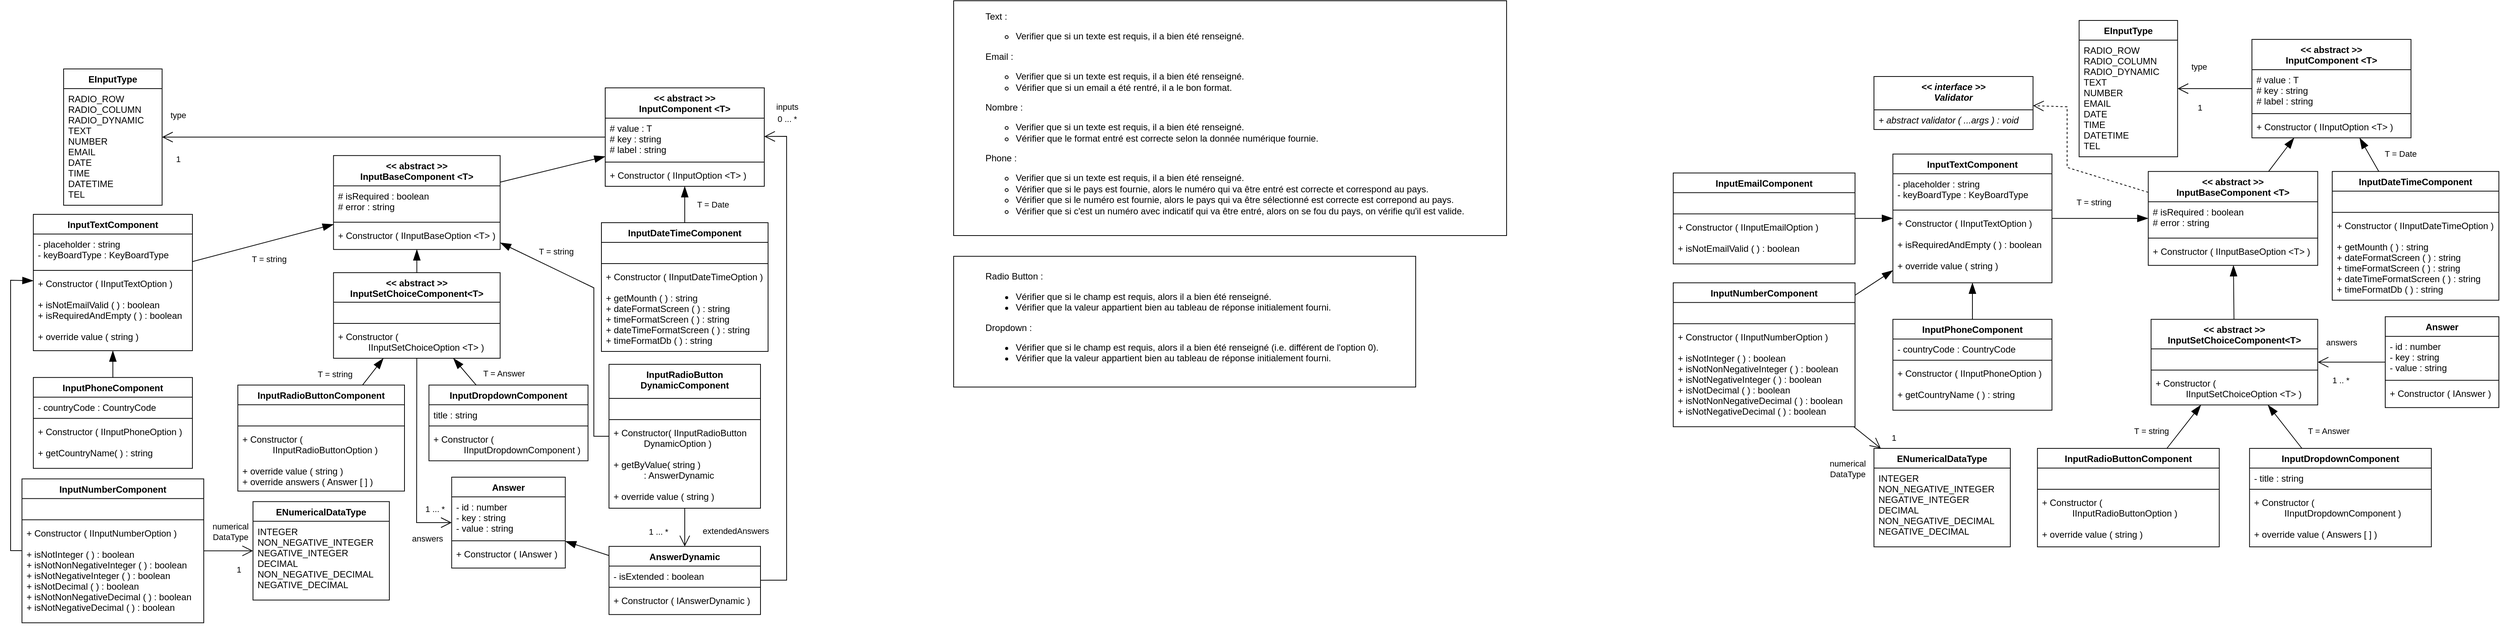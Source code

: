 <mxfile version="20.3.0" type="device"><diagram id="oLknjcHuUUipxlA5i6N5" name="Page-1"><mxGraphModel dx="2464" dy="1600" grid="1" gridSize="10" guides="1" tooltips="1" connect="1" arrows="1" fold="1" page="1" pageScale="1" pageWidth="1169" pageHeight="827" math="0" shadow="0"><root><mxCell id="0"/><mxCell id="1" parent="0"/><mxCell id="k_0akFqak8C3ro5YNcgT-1" value="&lt;&lt; abstract &gt;&gt;&#10;InputComponent &lt;T&gt;" style="swimlane;fontStyle=1;align=center;verticalAlign=top;childLayout=stackLayout;horizontal=1;startSize=40;horizontalStack=0;resizeParent=1;resizeParentMax=0;resizeLast=0;collapsible=1;marginBottom=0;" parent="1" vertex="1"><mxGeometry x="970" y="155" width="210" height="130" as="geometry"/></mxCell><mxCell id="k_0akFqak8C3ro5YNcgT-2" value="# value : T&#10;# key : string&#10;# label : string" style="text;strokeColor=none;fillColor=none;align=left;verticalAlign=top;spacingLeft=4;spacingRight=4;overflow=hidden;rotatable=0;points=[[0,0.5],[1,0.5]];portConstraint=eastwest;" parent="k_0akFqak8C3ro5YNcgT-1" vertex="1"><mxGeometry y="40" width="210" height="54" as="geometry"/></mxCell><mxCell id="k_0akFqak8C3ro5YNcgT-3" value="" style="line;strokeWidth=1;fillColor=none;align=left;verticalAlign=middle;spacingTop=-1;spacingLeft=3;spacingRight=3;rotatable=0;labelPosition=right;points=[];portConstraint=eastwest;" parent="k_0akFqak8C3ro5YNcgT-1" vertex="1"><mxGeometry y="94" width="210" height="8" as="geometry"/></mxCell><mxCell id="k_0akFqak8C3ro5YNcgT-4" value="+ Constructor ( IInputOption &lt;T&gt; )" style="text;strokeColor=none;fillColor=none;align=left;verticalAlign=top;spacingLeft=4;spacingRight=4;overflow=hidden;rotatable=0;points=[[0,0.5],[1,0.5]];portConstraint=eastwest;" parent="k_0akFqak8C3ro5YNcgT-1" vertex="1"><mxGeometry y="102" width="210" height="28" as="geometry"/></mxCell><mxCell id="k_0akFqak8C3ro5YNcgT-5" value="EInputType" style="swimlane;fontStyle=1;align=center;verticalAlign=top;childLayout=stackLayout;horizontal=1;startSize=26;horizontalStack=0;resizeParent=1;resizeParentMax=0;resizeLast=0;collapsible=1;marginBottom=0;" parent="1" vertex="1"><mxGeometry x="255" y="130" width="130" height="180" as="geometry"/></mxCell><mxCell id="k_0akFqak8C3ro5YNcgT-6" value="RADIO_ROW&#10;    RADIO_COLUMN&#10;    RADIO_DYNAMIC&#10;    TEXT&#10;    NUMBER&#10;    EMAIL&#10;    DATE&#10;    TIME&#10;    DATETIME&#10;TEL" style="text;strokeColor=none;fillColor=none;align=left;verticalAlign=top;spacingLeft=4;spacingRight=4;overflow=hidden;rotatable=0;points=[[0,0.5],[1,0.5]];portConstraint=eastwest;" parent="k_0akFqak8C3ro5YNcgT-5" vertex="1"><mxGeometry y="26" width="130" height="154" as="geometry"/></mxCell><mxCell id="k_0akFqak8C3ro5YNcgT-7" value="" style="endArrow=open;html=1;rounded=0;endFill=0;endSize=12;startSize=12;" parent="1" source="k_0akFqak8C3ro5YNcgT-1" target="k_0akFqak8C3ro5YNcgT-5" edge="1"><mxGeometry width="50" height="50" relative="1" as="geometry"><mxPoint x="688" y="475" as="sourcePoint"/><mxPoint x="738" y="425" as="targetPoint"/></mxGeometry></mxCell><mxCell id="k_0akFqak8C3ro5YNcgT-8" value="type" style="edgeLabel;html=1;align=center;verticalAlign=middle;resizable=0;points=[];" parent="k_0akFqak8C3ro5YNcgT-7" vertex="1" connectable="0"><mxGeometry x="-0.674" relative="1" as="geometry"><mxPoint x="-469" y="-29" as="offset"/></mxGeometry></mxCell><mxCell id="k_0akFqak8C3ro5YNcgT-9" value="1" style="edgeLabel;html=1;align=center;verticalAlign=middle;resizable=0;points=[];" parent="k_0akFqak8C3ro5YNcgT-7" vertex="1" connectable="0"><mxGeometry x="-0.396" y="-3" relative="1" as="geometry"><mxPoint x="-388" y="32" as="offset"/></mxGeometry></mxCell><mxCell id="k_0akFqak8C3ro5YNcgT-10" value="&lt;&lt; abstract &gt;&gt;&#10;InputBaseComponent &lt;T&gt;" style="swimlane;fontStyle=1;align=center;verticalAlign=top;childLayout=stackLayout;horizontal=1;startSize=40;horizontalStack=0;resizeParent=1;resizeParentMax=0;resizeLast=0;collapsible=1;marginBottom=0;" parent="1" vertex="1"><mxGeometry x="611.3" y="244.33" width="220" height="124" as="geometry"/></mxCell><mxCell id="k_0akFqak8C3ro5YNcgT-11" value="# isRequired : boolean&#10;# error : string" style="text;strokeColor=none;fillColor=none;align=left;verticalAlign=top;spacingLeft=4;spacingRight=4;overflow=hidden;rotatable=0;points=[[0,0.5],[1,0.5]];portConstraint=eastwest;" parent="k_0akFqak8C3ro5YNcgT-10" vertex="1"><mxGeometry y="40" width="220" height="44" as="geometry"/></mxCell><mxCell id="k_0akFqak8C3ro5YNcgT-12" value="" style="line;strokeWidth=1;fillColor=none;align=left;verticalAlign=middle;spacingTop=-1;spacingLeft=3;spacingRight=3;rotatable=0;labelPosition=right;points=[];portConstraint=eastwest;" parent="k_0akFqak8C3ro5YNcgT-10" vertex="1"><mxGeometry y="84" width="220" height="8" as="geometry"/></mxCell><mxCell id="k_0akFqak8C3ro5YNcgT-13" value="+ Constructor ( IInputBaseOption &lt;T&gt; )" style="text;strokeColor=none;fillColor=none;align=left;verticalAlign=top;spacingLeft=4;spacingRight=4;overflow=hidden;rotatable=0;points=[[0,0.5],[1,0.5]];portConstraint=eastwest;" parent="k_0akFqak8C3ro5YNcgT-10" vertex="1"><mxGeometry y="92" width="220" height="32" as="geometry"/></mxCell><mxCell id="k_0akFqak8C3ro5YNcgT-14" value="InputDateTimeComponent" style="swimlane;fontStyle=1;align=center;verticalAlign=top;childLayout=stackLayout;horizontal=1;startSize=26;horizontalStack=0;resizeParent=1;resizeParentMax=0;resizeLast=0;collapsible=1;marginBottom=0;" parent="1" vertex="1"><mxGeometry x="965" y="333" width="220" height="170" as="geometry"/></mxCell><mxCell id="k_0akFqak8C3ro5YNcgT-15" value=" " style="text;strokeColor=none;fillColor=none;align=left;verticalAlign=top;spacingLeft=4;spacingRight=4;overflow=hidden;rotatable=0;points=[[0,0.5],[1,0.5]];portConstraint=eastwest;" parent="k_0akFqak8C3ro5YNcgT-14" vertex="1"><mxGeometry y="26" width="220" height="24" as="geometry"/></mxCell><mxCell id="k_0akFqak8C3ro5YNcgT-16" value="" style="line;strokeWidth=1;fillColor=none;align=left;verticalAlign=middle;spacingTop=-1;spacingLeft=3;spacingRight=3;rotatable=0;labelPosition=right;points=[];portConstraint=eastwest;" parent="k_0akFqak8C3ro5YNcgT-14" vertex="1"><mxGeometry y="50" width="220" height="8" as="geometry"/></mxCell><mxCell id="k_0akFqak8C3ro5YNcgT-17" value="+ Constructor ( IInputDateTimeOption )&#10;&#10;+ getMounth ( ) : string&#10;+ dateFormatScreen ( ) : string&#10;+ timeFormatScreen ( ) : string&#10;+ dateTimeFormatScreen ( ) : string&#10;+ timeFormatDb ( ) : string" style="text;strokeColor=none;fillColor=none;align=left;verticalAlign=top;spacingLeft=4;spacingRight=4;overflow=hidden;rotatable=0;points=[[0,0.5],[1,0.5]];portConstraint=eastwest;" parent="k_0akFqak8C3ro5YNcgT-14" vertex="1"><mxGeometry y="58" width="220" height="112" as="geometry"/></mxCell><mxCell id="k_0akFqak8C3ro5YNcgT-18" value="" style="endArrow=blockThin;html=1;rounded=0;endFill=1;endSize=12;startSize=12;" parent="1" source="k_0akFqak8C3ro5YNcgT-10" target="k_0akFqak8C3ro5YNcgT-1" edge="1"><mxGeometry width="50" height="50" relative="1" as="geometry"><mxPoint x="568.002" y="770.0" as="sourcePoint"/><mxPoint x="696.987" y="670.0" as="targetPoint"/></mxGeometry></mxCell><mxCell id="k_0akFqak8C3ro5YNcgT-19" value="" style="endArrow=blockThin;html=1;rounded=0;endFill=1;endSize=12;startSize=12;" parent="1" source="k_0akFqak8C3ro5YNcgT-14" target="k_0akFqak8C3ro5YNcgT-1" edge="1"><mxGeometry width="50" height="50" relative="1" as="geometry"><mxPoint x="515.429" y="627" as="sourcePoint"/><mxPoint x="636.607" y="540" as="targetPoint"/></mxGeometry></mxCell><mxCell id="k_0akFqak8C3ro5YNcgT-20" value="T = Date" style="edgeLabel;html=1;align=center;verticalAlign=middle;resizable=0;points=[];" parent="k_0akFqak8C3ro5YNcgT-19" vertex="1" connectable="0"><mxGeometry x="-0.301" y="-2" relative="1" as="geometry"><mxPoint x="35" y="-7" as="offset"/></mxGeometry></mxCell><mxCell id="k_0akFqak8C3ro5YNcgT-21" value="InputTextComponent" style="swimlane;fontStyle=1;align=center;verticalAlign=top;childLayout=stackLayout;horizontal=1;startSize=26;horizontalStack=0;resizeParent=1;resizeParentMax=0;resizeLast=0;collapsible=1;marginBottom=0;" parent="1" vertex="1"><mxGeometry x="215" y="322" width="210" height="180" as="geometry"/></mxCell><mxCell id="k_0akFqak8C3ro5YNcgT-22" value="- placeholder : string&#10;- keyBoardType : KeyBoardType&#10;" style="text;strokeColor=none;fillColor=none;align=left;verticalAlign=top;spacingLeft=4;spacingRight=4;overflow=hidden;rotatable=0;points=[[0,0.5],[1,0.5]];portConstraint=eastwest;" parent="k_0akFqak8C3ro5YNcgT-21" vertex="1"><mxGeometry y="26" width="210" height="44" as="geometry"/></mxCell><mxCell id="k_0akFqak8C3ro5YNcgT-23" value="" style="line;strokeWidth=1;fillColor=none;align=left;verticalAlign=middle;spacingTop=-1;spacingLeft=3;spacingRight=3;rotatable=0;labelPosition=right;points=[];portConstraint=eastwest;" parent="k_0akFqak8C3ro5YNcgT-21" vertex="1"><mxGeometry y="70" width="210" height="8" as="geometry"/></mxCell><mxCell id="k_0akFqak8C3ro5YNcgT-24" value="+ Constructor ( IInputTextOption )&#10;&#10;+ isNotEmailValid ( ) : boolean&#10;+ isRequiredAndEmpty ( ) : boolean&#10;&#10;+ override value ( string )" style="text;strokeColor=none;fillColor=none;align=left;verticalAlign=top;spacingLeft=4;spacingRight=4;overflow=hidden;rotatable=0;points=[[0,0.5],[1,0.5]];portConstraint=eastwest;" parent="k_0akFqak8C3ro5YNcgT-21" vertex="1"><mxGeometry y="78" width="210" height="102" as="geometry"/></mxCell><mxCell id="k_0akFqak8C3ro5YNcgT-25" value="" style="endArrow=blockThin;html=1;rounded=0;endFill=1;endSize=12;startSize=12;" parent="1" source="k_0akFqak8C3ro5YNcgT-21" target="k_0akFqak8C3ro5YNcgT-10" edge="1"><mxGeometry width="50" height="50" relative="1" as="geometry"><mxPoint x="696.89" y="821" as="sourcePoint"/><mxPoint x="572.003" y="734" as="targetPoint"/><Array as="points"/></mxGeometry></mxCell><mxCell id="k_0akFqak8C3ro5YNcgT-26" value="T = string" style="edgeLabel;html=1;align=center;verticalAlign=middle;resizable=0;points=[];" parent="k_0akFqak8C3ro5YNcgT-25" vertex="1" connectable="0"><mxGeometry x="-0.301" y="-2" relative="1" as="geometry"><mxPoint x="35" y="12" as="offset"/></mxGeometry></mxCell><mxCell id="k_0akFqak8C3ro5YNcgT-27" value="InputNumberComponent" style="swimlane;fontStyle=1;align=center;verticalAlign=top;childLayout=stackLayout;horizontal=1;startSize=26;horizontalStack=0;resizeParent=1;resizeParentMax=0;resizeLast=0;collapsible=1;marginBottom=0;" parent="1" vertex="1"><mxGeometry x="200" y="671.27" width="240" height="190" as="geometry"/></mxCell><mxCell id="k_0akFqak8C3ro5YNcgT-28" value=" " style="text;strokeColor=none;fillColor=none;align=left;verticalAlign=top;spacingLeft=4;spacingRight=4;overflow=hidden;rotatable=0;points=[[0,0.5],[1,0.5]];portConstraint=eastwest;" parent="k_0akFqak8C3ro5YNcgT-27" vertex="1"><mxGeometry y="26" width="240" height="24" as="geometry"/></mxCell><mxCell id="k_0akFqak8C3ro5YNcgT-29" value="" style="line;strokeWidth=1;fillColor=none;align=left;verticalAlign=middle;spacingTop=-1;spacingLeft=3;spacingRight=3;rotatable=0;labelPosition=right;points=[];portConstraint=eastwest;" parent="k_0akFqak8C3ro5YNcgT-27" vertex="1"><mxGeometry y="50" width="240" height="8" as="geometry"/></mxCell><mxCell id="k_0akFqak8C3ro5YNcgT-30" value="+ Constructor ( IInputNumberOption )&#10;&#10;+ isNotInteger ( ) : boolean&#10;+ isNotNonNegativeInteger ( ) : boolean&#10;+ isNotNegativeInteger ( ) : boolean&#10;+ isNotDecimal ( ) : boolean&#10;+ isNotNonNegativeDecimal ( ) : boolean&#10;+ isNotNegativeDecimal ( ) : boolean" style="text;strokeColor=none;fillColor=none;align=left;verticalAlign=top;spacingLeft=4;spacingRight=4;overflow=hidden;rotatable=0;points=[[0,0.5],[1,0.5]];portConstraint=eastwest;" parent="k_0akFqak8C3ro5YNcgT-27" vertex="1"><mxGeometry y="58" width="240" height="132" as="geometry"/></mxCell><mxCell id="k_0akFqak8C3ro5YNcgT-31" value="" style="endArrow=blockThin;html=1;rounded=0;endFill=1;endSize=12;startSize=12;" parent="1" source="k_0akFqak8C3ro5YNcgT-27" target="k_0akFqak8C3ro5YNcgT-21" edge="1"><mxGeometry width="50" height="50" relative="1" as="geometry"><mxPoint x="40.001" y="719.94" as="sourcePoint"/><mxPoint x="117.861" y="624.94" as="targetPoint"/><Array as="points"><mxPoint x="185" y="766"/><mxPoint x="185" y="409"/></Array></mxGeometry></mxCell><mxCell id="k_0akFqak8C3ro5YNcgT-32" value="&lt;&lt; abstract &gt;&gt;&#10;InputSetChoiceComponent&lt;T&gt;" style="swimlane;fontStyle=1;align=center;verticalAlign=top;childLayout=stackLayout;horizontal=1;startSize=39;horizontalStack=0;resizeParent=1;resizeParentMax=0;resizeLast=0;collapsible=1;marginBottom=0;" parent="1" vertex="1"><mxGeometry x="611.3" y="399" width="220" height="113" as="geometry"/></mxCell><mxCell id="k_0akFqak8C3ro5YNcgT-33" value=" " style="text;strokeColor=none;fillColor=none;align=left;verticalAlign=top;spacingLeft=4;spacingRight=4;overflow=hidden;rotatable=0;points=[[0,0.5],[1,0.5]];portConstraint=eastwest;" parent="k_0akFqak8C3ro5YNcgT-32" vertex="1"><mxGeometry y="39" width="220" height="24" as="geometry"/></mxCell><mxCell id="k_0akFqak8C3ro5YNcgT-34" value="" style="line;strokeWidth=1;fillColor=none;align=left;verticalAlign=middle;spacingTop=-1;spacingLeft=3;spacingRight=3;rotatable=0;labelPosition=right;points=[];portConstraint=eastwest;" parent="k_0akFqak8C3ro5YNcgT-32" vertex="1"><mxGeometry y="63" width="220" height="8" as="geometry"/></mxCell><mxCell id="k_0akFqak8C3ro5YNcgT-35" value="+ Constructor (&#10;            IInputSetChoiceOption &lt;T&gt; )&#10;" style="text;strokeColor=none;fillColor=none;align=left;verticalAlign=top;spacingLeft=4;spacingRight=4;overflow=hidden;rotatable=0;points=[[0,0.5],[1,0.5]];portConstraint=eastwest;" parent="k_0akFqak8C3ro5YNcgT-32" vertex="1"><mxGeometry y="71" width="220" height="42" as="geometry"/></mxCell><mxCell id="k_0akFqak8C3ro5YNcgT-36" value="" style="endArrow=blockThin;html=1;rounded=0;endFill=1;endSize=12;startSize=12;" parent="1" source="k_0akFqak8C3ro5YNcgT-32" target="k_0akFqak8C3ro5YNcgT-10" edge="1"><mxGeometry width="50" height="50" relative="1" as="geometry"><mxPoint x="564.05" y="734.33" as="sourcePoint"/><mxPoint x="635.3" y="639.33" as="targetPoint"/></mxGeometry></mxCell><mxCell id="k_0akFqak8C3ro5YNcgT-37" value="Answer" style="swimlane;fontStyle=1;align=center;verticalAlign=top;childLayout=stackLayout;horizontal=1;startSize=26;horizontalStack=0;resizeParent=1;resizeParentMax=0;resizeLast=0;collapsible=1;marginBottom=0;" parent="1" vertex="1"><mxGeometry x="767.3" y="669.0" width="150" height="120" as="geometry"/></mxCell><mxCell id="k_0akFqak8C3ro5YNcgT-38" value="- id : number&#10;- key : string&#10;- value : string" style="text;strokeColor=none;fillColor=none;align=left;verticalAlign=top;spacingLeft=4;spacingRight=4;overflow=hidden;rotatable=0;points=[[0,0.5],[1,0.5]];portConstraint=eastwest;" parent="k_0akFqak8C3ro5YNcgT-37" vertex="1"><mxGeometry y="26" width="150" height="54" as="geometry"/></mxCell><mxCell id="k_0akFqak8C3ro5YNcgT-39" value="" style="line;strokeWidth=1;fillColor=none;align=left;verticalAlign=middle;spacingTop=-1;spacingLeft=3;spacingRight=3;rotatable=0;labelPosition=right;points=[];portConstraint=eastwest;" parent="k_0akFqak8C3ro5YNcgT-37" vertex="1"><mxGeometry y="80" width="150" height="8" as="geometry"/></mxCell><mxCell id="k_0akFqak8C3ro5YNcgT-40" value="+ Constructor ( IAnswer )" style="text;strokeColor=none;fillColor=none;align=left;verticalAlign=top;spacingLeft=4;spacingRight=4;overflow=hidden;rotatable=0;points=[[0,0.5],[1,0.5]];portConstraint=eastwest;" parent="k_0akFqak8C3ro5YNcgT-37" vertex="1"><mxGeometry y="88" width="150" height="32" as="geometry"/></mxCell><mxCell id="k_0akFqak8C3ro5YNcgT-41" value="AnswerDynamic" style="swimlane;fontStyle=1;align=center;verticalAlign=top;childLayout=stackLayout;horizontal=1;startSize=26;horizontalStack=0;resizeParent=1;resizeParentMax=0;resizeLast=0;collapsible=1;marginBottom=0;" parent="1" vertex="1"><mxGeometry x="975" y="760.33" width="200" height="90" as="geometry"/></mxCell><mxCell id="k_0akFqak8C3ro5YNcgT-42" value="- isExtended : boolean" style="text;strokeColor=none;fillColor=none;align=left;verticalAlign=top;spacingLeft=4;spacingRight=4;overflow=hidden;rotatable=0;points=[[0,0.5],[1,0.5]];portConstraint=eastwest;" parent="k_0akFqak8C3ro5YNcgT-41" vertex="1"><mxGeometry y="26" width="200" height="24" as="geometry"/></mxCell><mxCell id="k_0akFqak8C3ro5YNcgT-43" value="" style="line;strokeWidth=1;fillColor=none;align=left;verticalAlign=middle;spacingTop=-1;spacingLeft=3;spacingRight=3;rotatable=0;labelPosition=right;points=[];portConstraint=eastwest;" parent="k_0akFqak8C3ro5YNcgT-41" vertex="1"><mxGeometry y="50" width="200" height="8" as="geometry"/></mxCell><mxCell id="k_0akFqak8C3ro5YNcgT-44" value="+ Constructor ( IAnswerDynamic )" style="text;strokeColor=none;fillColor=none;align=left;verticalAlign=top;spacingLeft=4;spacingRight=4;overflow=hidden;rotatable=0;points=[[0,0.5],[1,0.5]];portConstraint=eastwest;" parent="k_0akFqak8C3ro5YNcgT-41" vertex="1"><mxGeometry y="58" width="200" height="32" as="geometry"/></mxCell><mxCell id="k_0akFqak8C3ro5YNcgT-45" value="InputPhoneComponent" style="swimlane;fontStyle=1;align=center;verticalAlign=top;childLayout=stackLayout;horizontal=1;startSize=26;horizontalStack=0;resizeParent=1;resizeParentMax=0;resizeLast=0;collapsible=1;marginBottom=0;" parent="1" vertex="1"><mxGeometry x="215" y="537.39" width="210" height="120" as="geometry"/></mxCell><mxCell id="k_0akFqak8C3ro5YNcgT-46" value="- countryCode : CountryCode" style="text;strokeColor=none;fillColor=none;align=left;verticalAlign=top;spacingLeft=4;spacingRight=4;overflow=hidden;rotatable=0;points=[[0,0.5],[1,0.5]];portConstraint=eastwest;" parent="k_0akFqak8C3ro5YNcgT-45" vertex="1"><mxGeometry y="26" width="210" height="24" as="geometry"/></mxCell><mxCell id="k_0akFqak8C3ro5YNcgT-47" value="" style="line;strokeWidth=1;fillColor=none;align=left;verticalAlign=middle;spacingTop=-1;spacingLeft=3;spacingRight=3;rotatable=0;labelPosition=right;points=[];portConstraint=eastwest;" parent="k_0akFqak8C3ro5YNcgT-45" vertex="1"><mxGeometry y="50" width="210" height="8" as="geometry"/></mxCell><mxCell id="k_0akFqak8C3ro5YNcgT-48" value="+ Constructor ( IInputPhoneOption )&#10;&#10;+ getCountryName( ) : string" style="text;strokeColor=none;fillColor=none;align=left;verticalAlign=top;spacingLeft=4;spacingRight=4;overflow=hidden;rotatable=0;points=[[0,0.5],[1,0.5]];portConstraint=eastwest;" parent="k_0akFqak8C3ro5YNcgT-45" vertex="1"><mxGeometry y="58" width="210" height="62" as="geometry"/></mxCell><mxCell id="k_0akFqak8C3ro5YNcgT-49" value="" style="endArrow=blockThin;html=1;rounded=0;endFill=1;endSize=12;startSize=12;" parent="1" source="k_0akFqak8C3ro5YNcgT-45" target="k_0akFqak8C3ro5YNcgT-21" edge="1"><mxGeometry width="50" height="50" relative="1" as="geometry"><mxPoint x="250" y="724.94" as="sourcePoint"/><mxPoint x="120" y="654.94" as="targetPoint"/><Array as="points"/></mxGeometry></mxCell><mxCell id="k_0akFqak8C3ro5YNcgT-50" value="" style="endArrow=open;html=1;rounded=0;endFill=0;endSize=12;startSize=12;" parent="1" source="k_0akFqak8C3ro5YNcgT-32" target="k_0akFqak8C3ro5YNcgT-37" edge="1"><mxGeometry width="50" height="50" relative="1" as="geometry"><mxPoint x="865.516" y="709.33" as="sourcePoint"/><mxPoint x="808" y="674.995" as="targetPoint"/><Array as="points"><mxPoint x="721" y="729"/></Array></mxGeometry></mxCell><mxCell id="k_0akFqak8C3ro5YNcgT-51" value="answers" style="edgeLabel;html=1;align=center;verticalAlign=middle;resizable=0;points=[];" parent="k_0akFqak8C3ro5YNcgT-50" vertex="1" connectable="0"><mxGeometry x="-0.674" relative="1" as="geometry"><mxPoint x="14" y="195" as="offset"/></mxGeometry></mxCell><mxCell id="k_0akFqak8C3ro5YNcgT-52" value="1 ... *" style="edgeLabel;html=1;align=center;verticalAlign=middle;resizable=0;points=[];" parent="k_0akFqak8C3ro5YNcgT-50" vertex="1" connectable="0"><mxGeometry x="-0.396" y="-3" relative="1" as="geometry"><mxPoint x="27" y="119" as="offset"/></mxGeometry></mxCell><mxCell id="k_0akFqak8C3ro5YNcgT-53" value="InputRadioButton&#10;DynamicComponent" style="swimlane;fontStyle=1;align=center;verticalAlign=top;childLayout=stackLayout;horizontal=1;startSize=45;horizontalStack=0;resizeParent=1;resizeParentMax=0;resizeLast=0;collapsible=1;marginBottom=0;" parent="1" vertex="1"><mxGeometry x="975" y="520" width="200" height="190" as="geometry"/></mxCell><mxCell id="k_0akFqak8C3ro5YNcgT-54" value=" " style="text;strokeColor=none;fillColor=none;align=left;verticalAlign=top;spacingLeft=4;spacingRight=4;overflow=hidden;rotatable=0;points=[[0,0.5],[1,0.5]];portConstraint=eastwest;" parent="k_0akFqak8C3ro5YNcgT-53" vertex="1"><mxGeometry y="45" width="200" height="24" as="geometry"/></mxCell><mxCell id="k_0akFqak8C3ro5YNcgT-55" value="" style="line;strokeWidth=1;fillColor=none;align=left;verticalAlign=middle;spacingTop=-1;spacingLeft=3;spacingRight=3;rotatable=0;labelPosition=right;points=[];portConstraint=eastwest;" parent="k_0akFqak8C3ro5YNcgT-53" vertex="1"><mxGeometry y="69" width="200" height="8" as="geometry"/></mxCell><mxCell id="k_0akFqak8C3ro5YNcgT-56" value="+ Constructor( IInputRadioButton&#10;            DynamicOption )&#10;&#10;+ getByValue( string )&#10;            : AnswerDynamic&#10;&#10;+ override value ( string )" style="text;strokeColor=none;fillColor=none;align=left;verticalAlign=top;spacingLeft=4;spacingRight=4;overflow=hidden;rotatable=0;points=[[0,0.5],[1,0.5]];portConstraint=eastwest;" parent="k_0akFqak8C3ro5YNcgT-53" vertex="1"><mxGeometry y="77" width="200" height="113" as="geometry"/></mxCell><mxCell id="k_0akFqak8C3ro5YNcgT-57" value="" style="endArrow=blockThin;html=1;rounded=0;endFill=1;endSize=12;startSize=12;" parent="1" source="k_0akFqak8C3ro5YNcgT-53" target="k_0akFqak8C3ro5YNcgT-10" edge="1"><mxGeometry width="50" height="50" relative="1" as="geometry"><mxPoint x="712.706" y="774" as="sourcePoint"/><mxPoint x="660.353" y="685" as="targetPoint"/><Array as="points"><mxPoint x="955" y="615"/><mxPoint x="955" y="419"/></Array></mxGeometry></mxCell><mxCell id="k_0akFqak8C3ro5YNcgT-58" value="T = string" style="edgeLabel;html=1;align=center;verticalAlign=middle;resizable=0;points=[];" parent="k_0akFqak8C3ro5YNcgT-57" vertex="1" connectable="0"><mxGeometry x="-0.301" y="-2" relative="1" as="geometry"><mxPoint x="-52" y="-141" as="offset"/></mxGeometry></mxCell><mxCell id="k_0akFqak8C3ro5YNcgT-59" value="" style="endArrow=open;html=1;rounded=0;endFill=0;endSize=12;startSize=12;" parent="1" source="k_0akFqak8C3ro5YNcgT-53" target="k_0akFqak8C3ro5YNcgT-41" edge="1"><mxGeometry width="50" height="50" relative="1" as="geometry"><mxPoint x="15" y="536" as="sourcePoint"/><mxPoint x="15" y="616" as="targetPoint"/></mxGeometry></mxCell><mxCell id="k_0akFqak8C3ro5YNcgT-60" value="extendedAnswers" style="edgeLabel;html=1;align=center;verticalAlign=middle;resizable=0;points=[];" parent="k_0akFqak8C3ro5YNcgT-59" vertex="1" connectable="0"><mxGeometry x="-0.674" relative="1" as="geometry"><mxPoint x="67" y="22" as="offset"/></mxGeometry></mxCell><mxCell id="k_0akFqak8C3ro5YNcgT-61" value="1 ... *" style="edgeLabel;html=1;align=center;verticalAlign=middle;resizable=0;points=[];" parent="k_0akFqak8C3ro5YNcgT-59" vertex="1" connectable="0"><mxGeometry x="-0.396" y="-3" relative="1" as="geometry"><mxPoint x="-32" y="16" as="offset"/></mxGeometry></mxCell><mxCell id="k_0akFqak8C3ro5YNcgT-62" value="" style="curved=1;endArrow=blockThin;html=1;rounded=0;endFill=1;endSize=12;startSize=12;" parent="1" source="k_0akFqak8C3ro5YNcgT-41" target="k_0akFqak8C3ro5YNcgT-37" edge="1"><mxGeometry width="50" height="50" relative="1" as="geometry"><mxPoint x="828" y="865.33" as="sourcePoint"/><mxPoint x="835" y="790" as="targetPoint"/><Array as="points"/></mxGeometry></mxCell><mxCell id="k_0akFqak8C3ro5YNcgT-63" value="" style="endArrow=open;html=1;rounded=0;endFill=0;endSize=12;startSize=12;" parent="1" source="k_0akFqak8C3ro5YNcgT-41" target="k_0akFqak8C3ro5YNcgT-1" edge="1"><mxGeometry width="50" height="50" relative="1" as="geometry"><mxPoint x="232.48" y="505" as="sourcePoint"/><mxPoint x="232.48" y="571" as="targetPoint"/><Array as="points"><mxPoint x="1209.48" y="805"/><mxPoint x="1209.48" y="219"/></Array></mxGeometry></mxCell><mxCell id="k_0akFqak8C3ro5YNcgT-64" value="inputs" style="edgeLabel;html=1;align=center;verticalAlign=middle;resizable=0;points=[];" parent="k_0akFqak8C3ro5YNcgT-63" vertex="1" connectable="0"><mxGeometry x="-0.674" relative="1" as="geometry"><mxPoint y="-554" as="offset"/></mxGeometry></mxCell><mxCell id="k_0akFqak8C3ro5YNcgT-65" value="0 ... *" style="edgeLabel;html=1;align=center;verticalAlign=middle;resizable=0;points=[];" parent="k_0akFqak8C3ro5YNcgT-63" vertex="1" connectable="0"><mxGeometry x="-0.396" y="-3" relative="1" as="geometry"><mxPoint x="-3" y="-447" as="offset"/></mxGeometry></mxCell><mxCell id="k_0akFqak8C3ro5YNcgT-66" value="ENumericalDataType" style="swimlane;fontStyle=1;align=center;verticalAlign=top;childLayout=stackLayout;horizontal=1;startSize=26;horizontalStack=0;resizeParent=1;resizeParentMax=0;resizeLast=0;collapsible=1;marginBottom=0;" parent="1" vertex="1"><mxGeometry x="505" y="701.27" width="180" height="130" as="geometry"/></mxCell><mxCell id="k_0akFqak8C3ro5YNcgT-67" value="INTEGER&#10;NON_NEGATIVE_INTEGER&#10;NEGATIVE_INTEGER&#10;DECIMAL&#10;NON_NEGATIVE_DECIMAL&#10;NEGATIVE_DECIMAL" style="text;strokeColor=none;fillColor=none;align=left;verticalAlign=top;spacingLeft=4;spacingRight=4;overflow=hidden;rotatable=0;points=[[0,0.5],[1,0.5]];portConstraint=eastwest;" parent="k_0akFqak8C3ro5YNcgT-66" vertex="1"><mxGeometry y="26" width="180" height="104" as="geometry"/></mxCell><mxCell id="k_0akFqak8C3ro5YNcgT-68" value="" style="endArrow=open;html=1;rounded=0;endFill=0;endSize=12;startSize=12;" parent="1" source="k_0akFqak8C3ro5YNcgT-27" target="k_0akFqak8C3ro5YNcgT-66" edge="1"><mxGeometry width="50" height="50" relative="1" as="geometry"><mxPoint x="723" y="984.58" as="sourcePoint"/><mxPoint x="638" y="984.58" as="targetPoint"/><Array as="points"/></mxGeometry></mxCell><mxCell id="k_0akFqak8C3ro5YNcgT-69" value="numerical&lt;br&gt;DataType" style="edgeLabel;html=1;align=center;verticalAlign=middle;resizable=0;points=[];" parent="k_0akFqak8C3ro5YNcgT-68" vertex="1" connectable="0"><mxGeometry x="-0.674" relative="1" as="geometry"><mxPoint x="24" y="-26" as="offset"/></mxGeometry></mxCell><mxCell id="k_0akFqak8C3ro5YNcgT-70" value="1" style="edgeLabel;html=1;align=center;verticalAlign=middle;resizable=0;points=[];" parent="k_0akFqak8C3ro5YNcgT-68" vertex="1" connectable="0"><mxGeometry x="-0.396" y="-3" relative="1" as="geometry"><mxPoint x="26" y="21" as="offset"/></mxGeometry></mxCell><mxCell id="k_0akFqak8C3ro5YNcgT-71" value="InputRadioButtonComponent" style="swimlane;fontStyle=1;align=center;verticalAlign=top;childLayout=stackLayout;horizontal=1;startSize=26;horizontalStack=0;resizeParent=1;resizeParentMax=0;resizeLast=0;collapsible=1;marginBottom=0;" parent="1" vertex="1"><mxGeometry x="485" y="547.39" width="220" height="140" as="geometry"/></mxCell><mxCell id="k_0akFqak8C3ro5YNcgT-72" value=" " style="text;strokeColor=none;fillColor=none;align=left;verticalAlign=top;spacingLeft=4;spacingRight=4;overflow=hidden;rotatable=0;points=[[0,0.5],[1,0.5]];portConstraint=eastwest;" parent="k_0akFqak8C3ro5YNcgT-71" vertex="1"><mxGeometry y="26" width="220" height="24" as="geometry"/></mxCell><mxCell id="k_0akFqak8C3ro5YNcgT-73" value="" style="line;strokeWidth=1;fillColor=none;align=left;verticalAlign=middle;spacingTop=-1;spacingLeft=3;spacingRight=3;rotatable=0;labelPosition=right;points=[];portConstraint=eastwest;" parent="k_0akFqak8C3ro5YNcgT-71" vertex="1"><mxGeometry y="50" width="220" height="8" as="geometry"/></mxCell><mxCell id="k_0akFqak8C3ro5YNcgT-74" value="+ Constructor (&#10;            IInputRadioButtonOption )&#10;&#10;+ override value ( string ) &#10;+ override answers ( Answer [ ] )" style="text;strokeColor=none;fillColor=none;align=left;verticalAlign=top;spacingLeft=4;spacingRight=4;overflow=hidden;rotatable=0;points=[[0,0.5],[1,0.5]];portConstraint=eastwest;" parent="k_0akFqak8C3ro5YNcgT-71" vertex="1"><mxGeometry y="58" width="220" height="82" as="geometry"/></mxCell><mxCell id="k_0akFqak8C3ro5YNcgT-75" value="InputDropdownComponent" style="swimlane;fontStyle=1;align=center;verticalAlign=top;childLayout=stackLayout;horizontal=1;startSize=26;horizontalStack=0;resizeParent=1;resizeParentMax=0;resizeLast=0;collapsible=1;marginBottom=0;" parent="1" vertex="1"><mxGeometry x="737.3" y="547.39" width="210" height="100" as="geometry"/></mxCell><mxCell id="k_0akFqak8C3ro5YNcgT-76" value="title : string" style="text;strokeColor=none;fillColor=none;align=left;verticalAlign=top;spacingLeft=4;spacingRight=4;overflow=hidden;rotatable=0;points=[[0,0.5],[1,0.5]];portConstraint=eastwest;" parent="k_0akFqak8C3ro5YNcgT-75" vertex="1"><mxGeometry y="26" width="210" height="24" as="geometry"/></mxCell><mxCell id="k_0akFqak8C3ro5YNcgT-77" value="" style="line;strokeWidth=1;fillColor=none;align=left;verticalAlign=middle;spacingTop=-1;spacingLeft=3;spacingRight=3;rotatable=0;labelPosition=right;points=[];portConstraint=eastwest;" parent="k_0akFqak8C3ro5YNcgT-75" vertex="1"><mxGeometry y="50" width="210" height="8" as="geometry"/></mxCell><mxCell id="k_0akFqak8C3ro5YNcgT-78" value="+ Constructor (&#10;            IInputDropdownComponent )&#10;" style="text;strokeColor=none;fillColor=none;align=left;verticalAlign=top;spacingLeft=4;spacingRight=4;overflow=hidden;rotatable=0;points=[[0,0.5],[1,0.5]];portConstraint=eastwest;" parent="k_0akFqak8C3ro5YNcgT-75" vertex="1"><mxGeometry y="58" width="210" height="42" as="geometry"/></mxCell><mxCell id="k_0akFqak8C3ro5YNcgT-79" value="" style="endArrow=blockThin;html=1;rounded=0;endFill=1;endSize=12;startSize=12;" parent="1" source="k_0akFqak8C3ro5YNcgT-75" target="k_0akFqak8C3ro5YNcgT-32" edge="1"><mxGeometry width="50" height="50" relative="1" as="geometry"><mxPoint x="777.3" y="599.33" as="sourcePoint"/><mxPoint x="777.3" y="557.33" as="targetPoint"/></mxGeometry></mxCell><mxCell id="k_0akFqak8C3ro5YNcgT-80" value="T = Answer" style="edgeLabel;html=1;align=center;verticalAlign=middle;resizable=0;points=[];" parent="k_0akFqak8C3ro5YNcgT-79" vertex="1" connectable="0"><mxGeometry x="-0.301" y="-2" relative="1" as="geometry"><mxPoint x="45" y="-2" as="offset"/></mxGeometry></mxCell><mxCell id="k_0akFqak8C3ro5YNcgT-81" value="" style="endArrow=blockThin;html=1;rounded=0;endFill=1;endSize=12;startSize=12;" parent="1" source="k_0akFqak8C3ro5YNcgT-71" target="k_0akFqak8C3ro5YNcgT-32" edge="1"><mxGeometry width="50" height="50" relative="1" as="geometry"><mxPoint x="812.777" y="619.33" as="sourcePoint"/><mxPoint x="770.823" y="550.33" as="targetPoint"/></mxGeometry></mxCell><mxCell id="k_0akFqak8C3ro5YNcgT-82" value="T = string" style="edgeLabel;html=1;align=center;verticalAlign=middle;resizable=0;points=[];" parent="k_0akFqak8C3ro5YNcgT-81" vertex="1" connectable="0"><mxGeometry x="-0.301" y="-2" relative="1" as="geometry"><mxPoint x="-48" y="-4" as="offset"/></mxGeometry></mxCell><mxCell id="k_0akFqak8C3ro5YNcgT-83" value="&lt;&lt; abstract &gt;&gt;&#10;InputComponent &lt;T&gt;" style="swimlane;fontStyle=1;align=center;verticalAlign=top;childLayout=stackLayout;horizontal=1;startSize=40;horizontalStack=0;resizeParent=1;resizeParentMax=0;resizeLast=0;collapsible=1;marginBottom=0;" parent="1" vertex="1"><mxGeometry x="3144" y="91" width="210" height="130" as="geometry"/></mxCell><mxCell id="k_0akFqak8C3ro5YNcgT-84" value="# value : T&#10;# key : string&#10;# label : string" style="text;strokeColor=none;fillColor=none;align=left;verticalAlign=top;spacingLeft=4;spacingRight=4;overflow=hidden;rotatable=0;points=[[0,0.5],[1,0.5]];portConstraint=eastwest;" parent="k_0akFqak8C3ro5YNcgT-83" vertex="1"><mxGeometry y="40" width="210" height="54" as="geometry"/></mxCell><mxCell id="k_0akFqak8C3ro5YNcgT-85" value="" style="line;strokeWidth=1;fillColor=none;align=left;verticalAlign=middle;spacingTop=-1;spacingLeft=3;spacingRight=3;rotatable=0;labelPosition=right;points=[];portConstraint=eastwest;" parent="k_0akFqak8C3ro5YNcgT-83" vertex="1"><mxGeometry y="94" width="210" height="8" as="geometry"/></mxCell><mxCell id="k_0akFqak8C3ro5YNcgT-86" value="+ Constructor ( IInputOption &lt;T&gt; )" style="text;strokeColor=none;fillColor=none;align=left;verticalAlign=top;spacingLeft=4;spacingRight=4;overflow=hidden;rotatable=0;points=[[0,0.5],[1,0.5]];portConstraint=eastwest;" parent="k_0akFqak8C3ro5YNcgT-83" vertex="1"><mxGeometry y="102" width="210" height="28" as="geometry"/></mxCell><mxCell id="k_0akFqak8C3ro5YNcgT-87" value="EInputType" style="swimlane;fontStyle=1;align=center;verticalAlign=top;childLayout=stackLayout;horizontal=1;startSize=26;horizontalStack=0;resizeParent=1;resizeParentMax=0;resizeLast=0;collapsible=1;marginBottom=0;" parent="1" vertex="1"><mxGeometry x="2915.85" y="66" width="130" height="180" as="geometry"/></mxCell><mxCell id="k_0akFqak8C3ro5YNcgT-88" value="RADIO_ROW&#10;    RADIO_COLUMN&#10;    RADIO_DYNAMIC&#10;    TEXT&#10;    NUMBER&#10;    EMAIL&#10;    DATE&#10;    TIME&#10;    DATETIME&#10;TEL" style="text;strokeColor=none;fillColor=none;align=left;verticalAlign=top;spacingLeft=4;spacingRight=4;overflow=hidden;rotatable=0;points=[[0,0.5],[1,0.5]];portConstraint=eastwest;" parent="k_0akFqak8C3ro5YNcgT-87" vertex="1"><mxGeometry y="26" width="130" height="154" as="geometry"/></mxCell><mxCell id="k_0akFqak8C3ro5YNcgT-89" value="" style="endArrow=open;html=1;rounded=0;endFill=0;endSize=12;startSize=12;" parent="1" source="k_0akFqak8C3ro5YNcgT-83" target="k_0akFqak8C3ro5YNcgT-87" edge="1"><mxGeometry width="50" height="50" relative="1" as="geometry"><mxPoint x="3017" y="496" as="sourcePoint"/><mxPoint x="3067" y="446" as="targetPoint"/></mxGeometry></mxCell><mxCell id="k_0akFqak8C3ro5YNcgT-90" value="type" style="edgeLabel;html=1;align=center;verticalAlign=middle;resizable=0;points=[];" parent="k_0akFqak8C3ro5YNcgT-89" vertex="1" connectable="0"><mxGeometry x="-0.674" relative="1" as="geometry"><mxPoint x="-54" y="-29" as="offset"/></mxGeometry></mxCell><mxCell id="k_0akFqak8C3ro5YNcgT-91" value="1" style="edgeLabel;html=1;align=center;verticalAlign=middle;resizable=0;points=[];" parent="k_0akFqak8C3ro5YNcgT-89" vertex="1" connectable="0"><mxGeometry x="-0.396" y="-3" relative="1" as="geometry"><mxPoint x="-40" y="28" as="offset"/></mxGeometry></mxCell><mxCell id="k_0akFqak8C3ro5YNcgT-92" value="&lt;&lt; abstract &gt;&gt;&#10;InputBaseComponent &lt;T&gt;" style="swimlane;fontStyle=1;align=center;verticalAlign=top;childLayout=stackLayout;horizontal=1;startSize=40;horizontalStack=0;resizeParent=1;resizeParentMax=0;resizeLast=0;collapsible=1;marginBottom=0;" parent="1" vertex="1"><mxGeometry x="3007.15" y="265.33" width="223.7" height="124" as="geometry"/></mxCell><mxCell id="k_0akFqak8C3ro5YNcgT-93" value="# isRequired : boolean&#10;# error : string" style="text;strokeColor=none;fillColor=none;align=left;verticalAlign=top;spacingLeft=4;spacingRight=4;overflow=hidden;rotatable=0;points=[[0,0.5],[1,0.5]];portConstraint=eastwest;" parent="k_0akFqak8C3ro5YNcgT-92" vertex="1"><mxGeometry y="40" width="223.7" height="44" as="geometry"/></mxCell><mxCell id="k_0akFqak8C3ro5YNcgT-94" value="" style="line;strokeWidth=1;fillColor=none;align=left;verticalAlign=middle;spacingTop=-1;spacingLeft=3;spacingRight=3;rotatable=0;labelPosition=right;points=[];portConstraint=eastwest;" parent="k_0akFqak8C3ro5YNcgT-92" vertex="1"><mxGeometry y="84" width="223.7" height="8" as="geometry"/></mxCell><mxCell id="k_0akFqak8C3ro5YNcgT-95" value="+ Constructor ( IInputBaseOption &lt;T&gt; )" style="text;strokeColor=none;fillColor=none;align=left;verticalAlign=top;spacingLeft=4;spacingRight=4;overflow=hidden;rotatable=0;points=[[0,0.5],[1,0.5]];portConstraint=eastwest;" parent="k_0akFqak8C3ro5YNcgT-92" vertex="1"><mxGeometry y="92" width="223.7" height="32" as="geometry"/></mxCell><mxCell id="k_0akFqak8C3ro5YNcgT-100" value="" style="endArrow=blockThin;html=1;rounded=0;endFill=1;endSize=12;startSize=12;" parent="1" source="k_0akFqak8C3ro5YNcgT-92" target="k_0akFqak8C3ro5YNcgT-83" edge="1"><mxGeometry width="50" height="50" relative="1" as="geometry"><mxPoint x="2897.002" y="791.0" as="sourcePoint"/><mxPoint x="3025.987" y="691.0" as="targetPoint"/></mxGeometry></mxCell><mxCell id="k_0akFqak8C3ro5YNcgT-103" value="InputTextComponent" style="swimlane;fontStyle=1;align=center;verticalAlign=top;childLayout=stackLayout;horizontal=1;startSize=26;horizontalStack=0;resizeParent=1;resizeParentMax=0;resizeLast=0;collapsible=1;marginBottom=0;" parent="1" vertex="1"><mxGeometry x="2670" y="242.33" width="210" height="170" as="geometry"/></mxCell><mxCell id="k_0akFqak8C3ro5YNcgT-104" value="- placeholder : string&#10;- keyBoardType : KeyBoardType&#10;" style="text;strokeColor=none;fillColor=none;align=left;verticalAlign=top;spacingLeft=4;spacingRight=4;overflow=hidden;rotatable=0;points=[[0,0.5],[1,0.5]];portConstraint=eastwest;" parent="k_0akFqak8C3ro5YNcgT-103" vertex="1"><mxGeometry y="26" width="210" height="44" as="geometry"/></mxCell><mxCell id="k_0akFqak8C3ro5YNcgT-105" value="" style="line;strokeWidth=1;fillColor=none;align=left;verticalAlign=middle;spacingTop=-1;spacingLeft=3;spacingRight=3;rotatable=0;labelPosition=right;points=[];portConstraint=eastwest;" parent="k_0akFqak8C3ro5YNcgT-103" vertex="1"><mxGeometry y="70" width="210" height="8" as="geometry"/></mxCell><mxCell id="k_0akFqak8C3ro5YNcgT-106" value="+ Constructor ( IInputTextOption )&#10;&#10;+ isRequiredAndEmpty ( ) : boolean&#10;&#10;+ override value ( string )" style="text;strokeColor=none;fillColor=none;align=left;verticalAlign=top;spacingLeft=4;spacingRight=4;overflow=hidden;rotatable=0;points=[[0,0.5],[1,0.5]];portConstraint=eastwest;" parent="k_0akFqak8C3ro5YNcgT-103" vertex="1"><mxGeometry y="78" width="210" height="92" as="geometry"/></mxCell><mxCell id="k_0akFqak8C3ro5YNcgT-107" value="" style="endArrow=blockThin;html=1;rounded=0;endFill=1;endSize=12;startSize=12;" parent="1" source="k_0akFqak8C3ro5YNcgT-103" target="k_0akFqak8C3ro5YNcgT-92" edge="1"><mxGeometry width="50" height="50" relative="1" as="geometry"><mxPoint x="3025.89" y="842" as="sourcePoint"/><mxPoint x="2901.003" y="755" as="targetPoint"/><Array as="points"/></mxGeometry></mxCell><mxCell id="k_0akFqak8C3ro5YNcgT-108" value="T = string" style="edgeLabel;html=1;align=center;verticalAlign=middle;resizable=0;points=[];" parent="k_0akFqak8C3ro5YNcgT-107" vertex="1" connectable="0"><mxGeometry x="-0.301" y="-2" relative="1" as="geometry"><mxPoint x="10" y="-24" as="offset"/></mxGeometry></mxCell><mxCell id="k_0akFqak8C3ro5YNcgT-165" value="InputEmailComponent" style="swimlane;fontStyle=1;align=center;verticalAlign=top;childLayout=stackLayout;horizontal=1;startSize=26;horizontalStack=0;resizeParent=1;resizeParentMax=0;resizeLast=0;collapsible=1;marginBottom=0;" parent="1" vertex="1"><mxGeometry x="2380" y="267.33" width="240" height="120" as="geometry"/></mxCell><mxCell id="k_0akFqak8C3ro5YNcgT-166" value=" " style="text;strokeColor=none;fillColor=none;align=left;verticalAlign=top;spacingLeft=4;spacingRight=4;overflow=hidden;rotatable=0;points=[[0,0.5],[1,0.5]];portConstraint=eastwest;" parent="k_0akFqak8C3ro5YNcgT-165" vertex="1"><mxGeometry y="26" width="240" height="24" as="geometry"/></mxCell><mxCell id="k_0akFqak8C3ro5YNcgT-167" value="" style="line;strokeWidth=1;fillColor=none;align=left;verticalAlign=middle;spacingTop=-1;spacingLeft=3;spacingRight=3;rotatable=0;labelPosition=right;points=[];portConstraint=eastwest;" parent="k_0akFqak8C3ro5YNcgT-165" vertex="1"><mxGeometry y="50" width="240" height="8" as="geometry"/></mxCell><mxCell id="k_0akFqak8C3ro5YNcgT-168" value="+ Constructor ( IInputEmailOption )&#10;&#10;+ isNotEmailValid ( ) : boolean" style="text;strokeColor=none;fillColor=none;align=left;verticalAlign=top;spacingLeft=4;spacingRight=4;overflow=hidden;rotatable=0;points=[[0,0.5],[1,0.5]];portConstraint=eastwest;" parent="k_0akFqak8C3ro5YNcgT-165" vertex="1"><mxGeometry y="58" width="240" height="62" as="geometry"/></mxCell><mxCell id="k_0akFqak8C3ro5YNcgT-169" value="" style="endArrow=blockThin;html=1;rounded=0;endFill=1;endSize=12;startSize=12;" parent="1" source="k_0akFqak8C3ro5YNcgT-165" target="k_0akFqak8C3ro5YNcgT-103" edge="1"><mxGeometry width="50" height="50" relative="1" as="geometry"><mxPoint x="2824" y="412.66" as="sourcePoint"/><mxPoint x="3010.3" y="365.925" as="targetPoint"/><Array as="points"/></mxGeometry></mxCell><mxCell id="k_0akFqak8C3ro5YNcgT-171" value="InputNumberComponent" style="swimlane;fontStyle=1;align=center;verticalAlign=top;childLayout=stackLayout;horizontal=1;startSize=26;horizontalStack=0;resizeParent=1;resizeParentMax=0;resizeLast=0;collapsible=1;marginBottom=0;" parent="1" vertex="1"><mxGeometry x="2380" y="412.33" width="240" height="190" as="geometry"/></mxCell><mxCell id="k_0akFqak8C3ro5YNcgT-172" value=" " style="text;strokeColor=none;fillColor=none;align=left;verticalAlign=top;spacingLeft=4;spacingRight=4;overflow=hidden;rotatable=0;points=[[0,0.5],[1,0.5]];portConstraint=eastwest;" parent="k_0akFqak8C3ro5YNcgT-171" vertex="1"><mxGeometry y="26" width="240" height="24" as="geometry"/></mxCell><mxCell id="k_0akFqak8C3ro5YNcgT-173" value="" style="line;strokeWidth=1;fillColor=none;align=left;verticalAlign=middle;spacingTop=-1;spacingLeft=3;spacingRight=3;rotatable=0;labelPosition=right;points=[];portConstraint=eastwest;" parent="k_0akFqak8C3ro5YNcgT-171" vertex="1"><mxGeometry y="50" width="240" height="8" as="geometry"/></mxCell><mxCell id="k_0akFqak8C3ro5YNcgT-174" value="+ Constructor ( IInputNumberOption )&#10;&#10;+ isNotInteger ( ) : boolean&#10;+ isNotNonNegativeInteger ( ) : boolean&#10;+ isNotNegativeInteger ( ) : boolean&#10;+ isNotDecimal ( ) : boolean&#10;+ isNotNonNegativeDecimal ( ) : boolean&#10;+ isNotNegativeDecimal ( ) : boolean" style="text;strokeColor=none;fillColor=none;align=left;verticalAlign=top;spacingLeft=4;spacingRight=4;overflow=hidden;rotatable=0;points=[[0,0.5],[1,0.5]];portConstraint=eastwest;" parent="k_0akFqak8C3ro5YNcgT-171" vertex="1"><mxGeometry y="58" width="240" height="132" as="geometry"/></mxCell><mxCell id="k_0akFqak8C3ro5YNcgT-175" value="ENumericalDataType" style="swimlane;fontStyle=1;align=center;verticalAlign=top;childLayout=stackLayout;horizontal=1;startSize=26;horizontalStack=0;resizeParent=1;resizeParentMax=0;resizeLast=0;collapsible=1;marginBottom=0;" parent="1" vertex="1"><mxGeometry x="2645" y="631.0" width="180" height="130" as="geometry"/></mxCell><mxCell id="k_0akFqak8C3ro5YNcgT-176" value="INTEGER&#10;NON_NEGATIVE_INTEGER&#10;NEGATIVE_INTEGER&#10;DECIMAL&#10;NON_NEGATIVE_DECIMAL&#10;NEGATIVE_DECIMAL" style="text;strokeColor=none;fillColor=none;align=left;verticalAlign=top;spacingLeft=4;spacingRight=4;overflow=hidden;rotatable=0;points=[[0,0.5],[1,0.5]];portConstraint=eastwest;" parent="k_0akFqak8C3ro5YNcgT-175" vertex="1"><mxGeometry y="26" width="180" height="104" as="geometry"/></mxCell><mxCell id="k_0akFqak8C3ro5YNcgT-177" value="" style="endArrow=open;html=1;rounded=0;endFill=0;endSize=12;startSize=12;" parent="1" source="k_0akFqak8C3ro5YNcgT-171" target="k_0akFqak8C3ro5YNcgT-175" edge="1"><mxGeometry width="50" height="50" relative="1" as="geometry"><mxPoint x="3117" y="885.31" as="sourcePoint"/><mxPoint x="3032" y="885.31" as="targetPoint"/><Array as="points"/></mxGeometry></mxCell><mxCell id="k_0akFqak8C3ro5YNcgT-178" value="numerical&lt;br&gt;DataType" style="edgeLabel;html=1;align=center;verticalAlign=middle;resizable=0;points=[];" parent="k_0akFqak8C3ro5YNcgT-177" vertex="1" connectable="0"><mxGeometry x="-0.674" relative="1" as="geometry"><mxPoint x="-14" y="51" as="offset"/></mxGeometry></mxCell><mxCell id="k_0akFqak8C3ro5YNcgT-179" value="1" style="edgeLabel;html=1;align=center;verticalAlign=middle;resizable=0;points=[];" parent="k_0akFqak8C3ro5YNcgT-177" vertex="1" connectable="0"><mxGeometry x="-0.396" y="-3" relative="1" as="geometry"><mxPoint x="43" y="3" as="offset"/></mxGeometry></mxCell><mxCell id="k_0akFqak8C3ro5YNcgT-180" value="" style="endArrow=blockThin;html=1;rounded=0;endFill=1;endSize=12;startSize=12;" parent="1" source="k_0akFqak8C3ro5YNcgT-171" target="k_0akFqak8C3ro5YNcgT-103" edge="1"><mxGeometry width="50" height="50" relative="1" as="geometry"><mxPoint x="2554.0" y="472" as="sourcePoint"/><mxPoint x="2614" y="460.0" as="targetPoint"/><Array as="points"/></mxGeometry></mxCell><mxCell id="2Xq7vHmZoa2aqklkCPyH-1" value="InputPhoneComponent" style="swimlane;fontStyle=1;align=center;verticalAlign=top;childLayout=stackLayout;horizontal=1;startSize=26;horizontalStack=0;resizeParent=1;resizeParentMax=0;resizeLast=0;collapsible=1;marginBottom=0;" vertex="1" parent="1"><mxGeometry x="2670" y="460.67" width="210" height="120" as="geometry"/></mxCell><mxCell id="2Xq7vHmZoa2aqklkCPyH-2" value="- countryCode : CountryCode" style="text;strokeColor=none;fillColor=none;align=left;verticalAlign=top;spacingLeft=4;spacingRight=4;overflow=hidden;rotatable=0;points=[[0,0.5],[1,0.5]];portConstraint=eastwest;" vertex="1" parent="2Xq7vHmZoa2aqklkCPyH-1"><mxGeometry y="26" width="210" height="24" as="geometry"/></mxCell><mxCell id="2Xq7vHmZoa2aqklkCPyH-3" value="" style="line;strokeWidth=1;fillColor=none;align=left;verticalAlign=middle;spacingTop=-1;spacingLeft=3;spacingRight=3;rotatable=0;labelPosition=right;points=[];portConstraint=eastwest;" vertex="1" parent="2Xq7vHmZoa2aqklkCPyH-1"><mxGeometry y="50" width="210" height="8" as="geometry"/></mxCell><mxCell id="2Xq7vHmZoa2aqklkCPyH-4" value="+ Constructor ( IInputPhoneOption )&#10;&#10;+ getCountryName ( ) : string" style="text;strokeColor=none;fillColor=none;align=left;verticalAlign=top;spacingLeft=4;spacingRight=4;overflow=hidden;rotatable=0;points=[[0,0.5],[1,0.5]];portConstraint=eastwest;" vertex="1" parent="2Xq7vHmZoa2aqklkCPyH-1"><mxGeometry y="58" width="210" height="62" as="geometry"/></mxCell><mxCell id="2Xq7vHmZoa2aqklkCPyH-5" value="" style="endArrow=blockThin;html=1;rounded=0;endFill=1;endSize=12;startSize=12;" edge="1" parent="1" source="2Xq7vHmZoa2aqklkCPyH-1" target="k_0akFqak8C3ro5YNcgT-103"><mxGeometry width="50" height="50" relative="1" as="geometry"><mxPoint x="2541.752" y="582" as="sourcePoint"/><mxPoint x="2614" y="523.712" as="targetPoint"/><Array as="points"/></mxGeometry></mxCell><mxCell id="2Xq7vHmZoa2aqklkCPyH-6" value="&lt;&lt; abstract &gt;&gt;&#10;InputSetChoiceComponent&lt;T&gt;" style="swimlane;fontStyle=1;align=center;verticalAlign=top;childLayout=stackLayout;horizontal=1;startSize=39;horizontalStack=0;resizeParent=1;resizeParentMax=0;resizeLast=0;collapsible=1;marginBottom=0;" vertex="1" parent="1"><mxGeometry x="3010.85" y="460.67" width="220" height="113" as="geometry"/></mxCell><mxCell id="2Xq7vHmZoa2aqklkCPyH-7" value=" " style="text;strokeColor=none;fillColor=none;align=left;verticalAlign=top;spacingLeft=4;spacingRight=4;overflow=hidden;rotatable=0;points=[[0,0.5],[1,0.5]];portConstraint=eastwest;" vertex="1" parent="2Xq7vHmZoa2aqklkCPyH-6"><mxGeometry y="39" width="220" height="24" as="geometry"/></mxCell><mxCell id="2Xq7vHmZoa2aqklkCPyH-8" value="" style="line;strokeWidth=1;fillColor=none;align=left;verticalAlign=middle;spacingTop=-1;spacingLeft=3;spacingRight=3;rotatable=0;labelPosition=right;points=[];portConstraint=eastwest;" vertex="1" parent="2Xq7vHmZoa2aqklkCPyH-6"><mxGeometry y="63" width="220" height="8" as="geometry"/></mxCell><mxCell id="2Xq7vHmZoa2aqklkCPyH-9" value="+ Constructor (&#10;            IInputSetChoiceOption &lt;T&gt; )&#10;" style="text;strokeColor=none;fillColor=none;align=left;verticalAlign=top;spacingLeft=4;spacingRight=4;overflow=hidden;rotatable=0;points=[[0,0.5],[1,0.5]];portConstraint=eastwest;" vertex="1" parent="2Xq7vHmZoa2aqklkCPyH-6"><mxGeometry y="71" width="220" height="42" as="geometry"/></mxCell><mxCell id="2Xq7vHmZoa2aqklkCPyH-10" value="InputRadioButtonComponent" style="swimlane;fontStyle=1;align=center;verticalAlign=top;childLayout=stackLayout;horizontal=1;startSize=26;horizontalStack=0;resizeParent=1;resizeParentMax=0;resizeLast=0;collapsible=1;marginBottom=0;" vertex="1" parent="1"><mxGeometry x="2860.85" y="631.0" width="240" height="130" as="geometry"/></mxCell><mxCell id="2Xq7vHmZoa2aqklkCPyH-11" value=" " style="text;strokeColor=none;fillColor=none;align=left;verticalAlign=top;spacingLeft=4;spacingRight=4;overflow=hidden;rotatable=0;points=[[0,0.5],[1,0.5]];portConstraint=eastwest;" vertex="1" parent="2Xq7vHmZoa2aqklkCPyH-10"><mxGeometry y="26" width="240" height="24" as="geometry"/></mxCell><mxCell id="2Xq7vHmZoa2aqklkCPyH-12" value="" style="line;strokeWidth=1;fillColor=none;align=left;verticalAlign=middle;spacingTop=-1;spacingLeft=3;spacingRight=3;rotatable=0;labelPosition=right;points=[];portConstraint=eastwest;" vertex="1" parent="2Xq7vHmZoa2aqklkCPyH-10"><mxGeometry y="50" width="240" height="8" as="geometry"/></mxCell><mxCell id="2Xq7vHmZoa2aqklkCPyH-13" value="+ Constructor (&#10;            IInputRadioButtonOption )&#10;&#10;+ override value ( string ) &#10;" style="text;strokeColor=none;fillColor=none;align=left;verticalAlign=top;spacingLeft=4;spacingRight=4;overflow=hidden;rotatable=0;points=[[0,0.5],[1,0.5]];portConstraint=eastwest;" vertex="1" parent="2Xq7vHmZoa2aqklkCPyH-10"><mxGeometry y="58" width="240" height="72" as="geometry"/></mxCell><mxCell id="2Xq7vHmZoa2aqklkCPyH-14" value="InputDropdownComponent" style="swimlane;fontStyle=1;align=center;verticalAlign=top;childLayout=stackLayout;horizontal=1;startSize=26;horizontalStack=0;resizeParent=1;resizeParentMax=0;resizeLast=0;collapsible=1;marginBottom=0;" vertex="1" parent="1"><mxGeometry x="3140.85" y="631.0" width="240" height="130" as="geometry"/></mxCell><mxCell id="2Xq7vHmZoa2aqklkCPyH-15" value="- title : string" style="text;strokeColor=none;fillColor=none;align=left;verticalAlign=top;spacingLeft=4;spacingRight=4;overflow=hidden;rotatable=0;points=[[0,0.5],[1,0.5]];portConstraint=eastwest;" vertex="1" parent="2Xq7vHmZoa2aqklkCPyH-14"><mxGeometry y="26" width="240" height="24" as="geometry"/></mxCell><mxCell id="2Xq7vHmZoa2aqklkCPyH-16" value="" style="line;strokeWidth=1;fillColor=none;align=left;verticalAlign=middle;spacingTop=-1;spacingLeft=3;spacingRight=3;rotatable=0;labelPosition=right;points=[];portConstraint=eastwest;" vertex="1" parent="2Xq7vHmZoa2aqklkCPyH-14"><mxGeometry y="50" width="240" height="8" as="geometry"/></mxCell><mxCell id="2Xq7vHmZoa2aqklkCPyH-17" value="+ Constructor (&#10;            IInputDropdownComponent )&#10;&#10;+ override value ( Answers [ ] )" style="text;strokeColor=none;fillColor=none;align=left;verticalAlign=top;spacingLeft=4;spacingRight=4;overflow=hidden;rotatable=0;points=[[0,0.5],[1,0.5]];portConstraint=eastwest;" vertex="1" parent="2Xq7vHmZoa2aqklkCPyH-14"><mxGeometry y="58" width="240" height="72" as="geometry"/></mxCell><mxCell id="2Xq7vHmZoa2aqklkCPyH-18" value="" style="endArrow=blockThin;html=1;rounded=0;endFill=1;endSize=12;startSize=12;" edge="1" parent="1" source="2Xq7vHmZoa2aqklkCPyH-6" target="k_0akFqak8C3ro5YNcgT-92"><mxGeometry width="50" height="50" relative="1" as="geometry"><mxPoint x="2764" y="411.66" as="sourcePoint"/><mxPoint x="2950.3" y="364.925" as="targetPoint"/><Array as="points"/></mxGeometry></mxCell><mxCell id="2Xq7vHmZoa2aqklkCPyH-20" value="" style="endArrow=blockThin;html=1;rounded=0;endFill=1;endSize=12;startSize=12;" edge="1" parent="1" source="2Xq7vHmZoa2aqklkCPyH-10" target="2Xq7vHmZoa2aqklkCPyH-6"><mxGeometry width="50" height="50" relative="1" as="geometry"><mxPoint x="2722.7" y="580.67" as="sourcePoint"/><mxPoint x="2722.7" y="522.67" as="targetPoint"/><Array as="points"/></mxGeometry></mxCell><mxCell id="2Xq7vHmZoa2aqklkCPyH-30" value="T = string" style="edgeLabel;html=1;align=center;verticalAlign=middle;resizable=0;points=[];" vertex="1" connectable="0" parent="2Xq7vHmZoa2aqklkCPyH-20"><mxGeometry x="-0.245" y="1" relative="1" as="geometry"><mxPoint x="-37" y="-1" as="offset"/></mxGeometry></mxCell><mxCell id="2Xq7vHmZoa2aqklkCPyH-21" value="" style="endArrow=blockThin;html=1;rounded=0;endFill=1;endSize=12;startSize=12;" edge="1" parent="1" source="2Xq7vHmZoa2aqklkCPyH-14" target="2Xq7vHmZoa2aqklkCPyH-6"><mxGeometry width="50" height="50" relative="1" as="geometry"><mxPoint x="3037.31" y="641" as="sourcePoint"/><mxPoint x="3080.971" y="583.67" as="targetPoint"/><Array as="points"/></mxGeometry></mxCell><mxCell id="2Xq7vHmZoa2aqklkCPyH-29" value="T = Answer" style="edgeLabel;html=1;align=center;verticalAlign=middle;resizable=0;points=[];" vertex="1" connectable="0" parent="2Xq7vHmZoa2aqklkCPyH-21"><mxGeometry x="-0.162" y="1" relative="1" as="geometry"><mxPoint x="54" as="offset"/></mxGeometry></mxCell><mxCell id="2Xq7vHmZoa2aqklkCPyH-22" value="Answer" style="swimlane;fontStyle=1;align=center;verticalAlign=top;childLayout=stackLayout;horizontal=1;startSize=26;horizontalStack=0;resizeParent=1;resizeParentMax=0;resizeLast=0;collapsible=1;marginBottom=0;" vertex="1" parent="1"><mxGeometry x="3320" y="457.17" width="150" height="120" as="geometry"/></mxCell><mxCell id="2Xq7vHmZoa2aqklkCPyH-23" value="- id : number&#10;- key : string&#10;- value : string" style="text;strokeColor=none;fillColor=none;align=left;verticalAlign=top;spacingLeft=4;spacingRight=4;overflow=hidden;rotatable=0;points=[[0,0.5],[1,0.5]];portConstraint=eastwest;" vertex="1" parent="2Xq7vHmZoa2aqklkCPyH-22"><mxGeometry y="26" width="150" height="54" as="geometry"/></mxCell><mxCell id="2Xq7vHmZoa2aqklkCPyH-24" value="" style="line;strokeWidth=1;fillColor=none;align=left;verticalAlign=middle;spacingTop=-1;spacingLeft=3;spacingRight=3;rotatable=0;labelPosition=right;points=[];portConstraint=eastwest;" vertex="1" parent="2Xq7vHmZoa2aqklkCPyH-22"><mxGeometry y="80" width="150" height="8" as="geometry"/></mxCell><mxCell id="2Xq7vHmZoa2aqklkCPyH-25" value="+ Constructor ( IAnswer )" style="text;strokeColor=none;fillColor=none;align=left;verticalAlign=top;spacingLeft=4;spacingRight=4;overflow=hidden;rotatable=0;points=[[0,0.5],[1,0.5]];portConstraint=eastwest;" vertex="1" parent="2Xq7vHmZoa2aqklkCPyH-22"><mxGeometry y="88" width="150" height="32" as="geometry"/></mxCell><mxCell id="2Xq7vHmZoa2aqklkCPyH-26" value="" style="endArrow=open;html=1;rounded=0;endFill=0;endSize=12;startSize=12;" edge="1" parent="1" source="2Xq7vHmZoa2aqklkCPyH-22" target="2Xq7vHmZoa2aqklkCPyH-6"><mxGeometry width="50" height="50" relative="1" as="geometry"><mxPoint x="3124.0" y="470.67" as="sourcePoint"/><mxPoint x="3124" y="399.0" as="targetPoint"/><Array as="points"/></mxGeometry></mxCell><mxCell id="2Xq7vHmZoa2aqklkCPyH-27" value="answers" style="edgeLabel;html=1;align=center;verticalAlign=middle;resizable=0;points=[];" vertex="1" connectable="0" parent="2Xq7vHmZoa2aqklkCPyH-26"><mxGeometry x="0.557" y="-2" relative="1" as="geometry"><mxPoint x="11" y="-24" as="offset"/></mxGeometry></mxCell><mxCell id="2Xq7vHmZoa2aqklkCPyH-28" value="1 .. *" style="edgeLabel;html=1;align=center;verticalAlign=middle;resizable=0;points=[];" vertex="1" connectable="0" parent="2Xq7vHmZoa2aqklkCPyH-26"><mxGeometry x="0.611" y="-1" relative="1" as="geometry"><mxPoint x="13" y="25" as="offset"/></mxGeometry></mxCell><mxCell id="2Xq7vHmZoa2aqklkCPyH-31" value="" style="endArrow=blockThin;html=1;rounded=0;endFill=1;endSize=12;startSize=12;" edge="1" source="2Xq7vHmZoa2aqklkCPyH-33" parent="1" target="k_0akFqak8C3ro5YNcgT-83"><mxGeometry width="50" height="50" relative="1" as="geometry"><mxPoint x="3014.429" y="695" as="sourcePoint"/><mxPoint x="3574" y="353" as="targetPoint"/></mxGeometry></mxCell><mxCell id="2Xq7vHmZoa2aqklkCPyH-32" value="T = Date" style="edgeLabel;html=1;align=center;verticalAlign=middle;resizable=0;points=[];" vertex="1" connectable="0" parent="2Xq7vHmZoa2aqklkCPyH-31"><mxGeometry x="-0.301" y="-2" relative="1" as="geometry"><mxPoint x="35" y="-7" as="offset"/></mxGeometry></mxCell><mxCell id="2Xq7vHmZoa2aqklkCPyH-33" value="InputDateTimeComponent" style="swimlane;fontStyle=1;align=center;verticalAlign=top;childLayout=stackLayout;horizontal=1;startSize=26;horizontalStack=0;resizeParent=1;resizeParentMax=0;resizeLast=0;collapsible=1;marginBottom=0;" vertex="1" parent="1"><mxGeometry x="3250" y="265.33" width="220" height="170" as="geometry"/></mxCell><mxCell id="2Xq7vHmZoa2aqklkCPyH-34" value=" " style="text;strokeColor=none;fillColor=none;align=left;verticalAlign=top;spacingLeft=4;spacingRight=4;overflow=hidden;rotatable=0;points=[[0,0.5],[1,0.5]];portConstraint=eastwest;" vertex="1" parent="2Xq7vHmZoa2aqklkCPyH-33"><mxGeometry y="26" width="220" height="24" as="geometry"/></mxCell><mxCell id="2Xq7vHmZoa2aqklkCPyH-35" value="" style="line;strokeWidth=1;fillColor=none;align=left;verticalAlign=middle;spacingTop=-1;spacingLeft=3;spacingRight=3;rotatable=0;labelPosition=right;points=[];portConstraint=eastwest;" vertex="1" parent="2Xq7vHmZoa2aqklkCPyH-33"><mxGeometry y="50" width="220" height="8" as="geometry"/></mxCell><mxCell id="2Xq7vHmZoa2aqklkCPyH-36" value="+ Constructor ( IInputDateTimeOption )&#10;&#10;+ getMounth ( ) : string&#10;+ dateFormatScreen ( ) : string&#10;+ timeFormatScreen ( ) : string&#10;+ dateTimeFormatScreen ( ) : string&#10;+ timeFormatDb ( ) : string" style="text;strokeColor=none;fillColor=none;align=left;verticalAlign=top;spacingLeft=4;spacingRight=4;overflow=hidden;rotatable=0;points=[[0,0.5],[1,0.5]];portConstraint=eastwest;" vertex="1" parent="2Xq7vHmZoa2aqklkCPyH-33"><mxGeometry y="58" width="220" height="112" as="geometry"/></mxCell><mxCell id="2Xq7vHmZoa2aqklkCPyH-37" value="&lt;blockquote style=&quot;margin: 0 0 0 40px; border: none; padding: 0px;&quot;&gt;Text :&lt;/blockquote&gt;&lt;ul&gt;&lt;ul&gt;&lt;li&gt;Verifier que si un texte est requis, il a bien été renseigné.&lt;/li&gt;&lt;/ul&gt;&lt;/ul&gt;&lt;blockquote style=&quot;margin: 0 0 0 40px; border: none; padding: 0px;&quot;&gt;&lt;div&gt;Email :&lt;/div&gt;&lt;/blockquote&gt;&lt;div&gt;&lt;ul&gt;&lt;ul&gt;&lt;li&gt;Verifier que si un texte est requis, il a bien été renseigné.&lt;/li&gt;&lt;li&gt;Vérifier que si un email a été rentré, il a le bon format.&lt;/li&gt;&lt;/ul&gt;&lt;/ul&gt;&lt;/div&gt;&lt;blockquote style=&quot;margin: 0 0 0 40px; border: none; padding: 0px;&quot;&gt;&lt;div&gt;&lt;div&gt;Nombre :&lt;/div&gt;&lt;/div&gt;&lt;/blockquote&gt;&lt;div&gt;&lt;ul&gt;&lt;ul&gt;&lt;li&gt;Verifier que si un texte est requis, il a bien été renseigné.&lt;/li&gt;&lt;li&gt;Vérifier que le format entré est correcte selon la donnée numérique fournie.&lt;/li&gt;&lt;/ul&gt;&lt;/ul&gt;&lt;/div&gt;&lt;blockquote style=&quot;margin: 0 0 0 40px; border: none; padding: 0px;&quot;&gt;&lt;div&gt;&lt;div&gt;Phone :&lt;/div&gt;&lt;/div&gt;&lt;/blockquote&gt;&lt;div&gt;&lt;ul&gt;&lt;ul&gt;&lt;li&gt;Verifier que si un texte est requis, il a bien été renseigné.&lt;/li&gt;&lt;li&gt;Vérifier que si le pays est fournie, alors le numéro qui va être entré est correcte et correspond au pays.&lt;/li&gt;&lt;li&gt;Vérifier que si le numéro est fournie, alors le pays qui va être sélectionné est correcte est correpond au pays.&lt;/li&gt;&lt;li&gt;Vérifier que si c'est un numéro avec indicatif qui va être entré, alors on se fou du pays, on vérifie qu'il est valide.&lt;/li&gt;&lt;/ul&gt;&lt;/ul&gt;&lt;/div&gt;" style="rounded=1;whiteSpace=wrap;html=1;align=left;arcSize=0;" vertex="1" parent="1"><mxGeometry x="1430" y="40" width="730" height="310" as="geometry"/></mxCell><mxCell id="2Xq7vHmZoa2aqklkCPyH-38" value="&lt;blockquote style=&quot;margin: 0 0 0 40px; border: none; padding: 0px;&quot;&gt;Radio Button :&lt;/blockquote&gt;&lt;blockquote style=&quot;margin: 0 0 0 40px; border: none; padding: 0px;&quot;&gt;&lt;ul&gt;&lt;li&gt;Vérifier que si le champ est requis, alors il a bien été renseigné.&lt;/li&gt;&lt;li&gt;Vérifier que la valeur appartient bien au tableau de réponse initialement fourni.&lt;/li&gt;&lt;/ul&gt;&lt;div&gt;Dropdown :&lt;/div&gt;&lt;div&gt;&lt;ul&gt;&lt;li&gt;Vérifier que si le champ est requis, alors il a bien été renseigné (i.e. différent de l'option 0).&lt;/li&gt;&lt;li&gt;Vérifier que la valeur appartient bien au tableau de réponse initialement fourni.&lt;/li&gt;&lt;/ul&gt;&lt;/div&gt;&lt;/blockquote&gt;" style="rounded=1;whiteSpace=wrap;html=1;align=left;arcSize=0;" vertex="1" parent="1"><mxGeometry x="1430" y="377.39" width="610" height="172.61" as="geometry"/></mxCell><mxCell id="2Xq7vHmZoa2aqklkCPyH-39" value="&lt;&lt; interface &gt;&gt;&#10;Validator" style="swimlane;fontStyle=3;align=center;verticalAlign=top;childLayout=stackLayout;horizontal=1;startSize=44;horizontalStack=0;resizeParent=1;resizeParentMax=0;resizeLast=0;collapsible=1;marginBottom=0;" vertex="1" parent="1"><mxGeometry x="2645" y="140" width="210" height="70" as="geometry"/></mxCell><mxCell id="2Xq7vHmZoa2aqklkCPyH-42" value="+ abstract validator ( ...args ) : void" style="text;strokeColor=none;fillColor=none;align=left;verticalAlign=top;spacingLeft=4;spacingRight=4;overflow=hidden;rotatable=0;points=[[0,0.5],[1,0.5]];portConstraint=eastwest;fontStyle=2" vertex="1" parent="2Xq7vHmZoa2aqklkCPyH-39"><mxGeometry y="44" width="210" height="26" as="geometry"/></mxCell><mxCell id="2Xq7vHmZoa2aqklkCPyH-44" value="" style="endArrow=open;html=1;rounded=0;endFill=0;endSize=12;startSize=12;dashed=1;" edge="1" parent="1" source="k_0akFqak8C3ro5YNcgT-92" target="2Xq7vHmZoa2aqklkCPyH-39"><mxGeometry width="50" height="50" relative="1" as="geometry"><mxPoint x="2799.0" y="470.67" as="sourcePoint"/><mxPoint x="2799.0" y="422.33" as="targetPoint"/><Array as="points"><mxPoint x="2900" y="260"/><mxPoint x="2900" y="180"/></Array></mxGeometry></mxCell></root></mxGraphModel></diagram></mxfile>